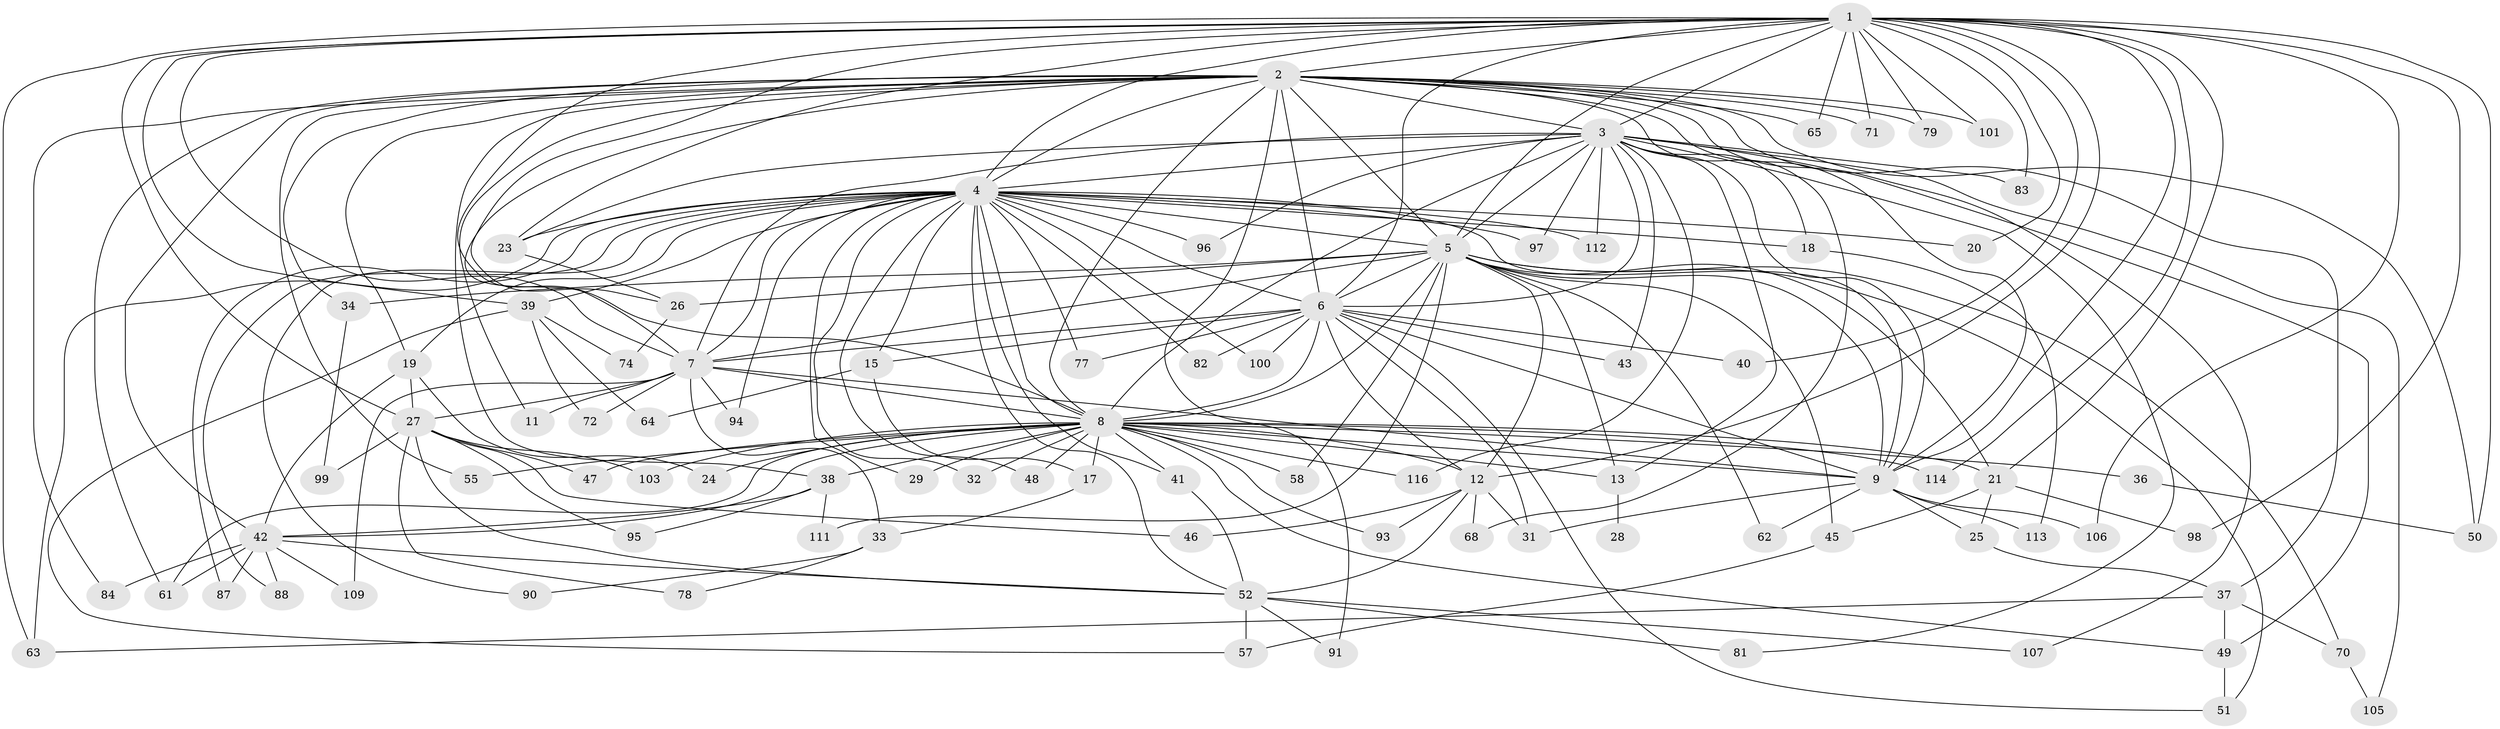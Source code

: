 // Generated by graph-tools (version 1.1) at 2025/23/03/03/25 07:23:42]
// undirected, 88 vertices, 211 edges
graph export_dot {
graph [start="1"]
  node [color=gray90,style=filled];
  1 [super="+56"];
  2 [super="+59"];
  3 [super="+75"];
  4 [super="+54"];
  5 [super="+16"];
  6 [super="+22"];
  7 [super="+44"];
  8 [super="+10"];
  9 [super="+104"];
  11;
  12 [super="+80"];
  13 [super="+14"];
  15;
  17;
  18;
  19;
  20;
  21 [super="+110"];
  23 [super="+92"];
  24;
  25;
  26 [super="+69"];
  27 [super="+30"];
  28;
  29;
  31 [super="+60"];
  32;
  33;
  34 [super="+35"];
  36;
  37 [super="+86"];
  38 [super="+66"];
  39;
  40;
  41 [super="+89"];
  42 [super="+108"];
  43;
  45;
  46;
  47;
  48;
  49;
  50 [super="+73"];
  51 [super="+115"];
  52 [super="+53"];
  55;
  57 [super="+76"];
  58;
  61 [super="+67"];
  62;
  63 [super="+102"];
  64;
  65 [super="+85"];
  68;
  70;
  71;
  72;
  74;
  77;
  78;
  79;
  81;
  82;
  83;
  84;
  87;
  88;
  90;
  91;
  93;
  94;
  95;
  96;
  97;
  98;
  99;
  100;
  101;
  103;
  105;
  106;
  107;
  109;
  111;
  112;
  113;
  114;
  116;
  1 -- 2;
  1 -- 3;
  1 -- 4;
  1 -- 5;
  1 -- 6;
  1 -- 7;
  1 -- 8 [weight=2];
  1 -- 9;
  1 -- 12;
  1 -- 20;
  1 -- 39;
  1 -- 40;
  1 -- 50 [weight=2];
  1 -- 63;
  1 -- 65;
  1 -- 71;
  1 -- 79;
  1 -- 83;
  1 -- 98;
  1 -- 101;
  1 -- 106;
  1 -- 114;
  1 -- 27;
  1 -- 21;
  1 -- 26;
  1 -- 23;
  2 -- 3 [weight=2];
  2 -- 4;
  2 -- 5;
  2 -- 6 [weight=2];
  2 -- 7;
  2 -- 8 [weight=2];
  2 -- 9;
  2 -- 11;
  2 -- 19;
  2 -- 34;
  2 -- 37;
  2 -- 38;
  2 -- 42;
  2 -- 50;
  2 -- 55;
  2 -- 61;
  2 -- 65 [weight=2];
  2 -- 68;
  2 -- 71;
  2 -- 79;
  2 -- 84;
  2 -- 91;
  2 -- 101;
  2 -- 107;
  3 -- 4;
  3 -- 5;
  3 -- 6;
  3 -- 7;
  3 -- 8 [weight=2];
  3 -- 9;
  3 -- 18;
  3 -- 23;
  3 -- 43;
  3 -- 49;
  3 -- 81;
  3 -- 83;
  3 -- 96;
  3 -- 97;
  3 -- 105;
  3 -- 112;
  3 -- 116;
  3 -- 13;
  4 -- 5;
  4 -- 6;
  4 -- 7;
  4 -- 8 [weight=2];
  4 -- 9;
  4 -- 15;
  4 -- 18;
  4 -- 19;
  4 -- 20;
  4 -- 23;
  4 -- 29;
  4 -- 32;
  4 -- 39;
  4 -- 41;
  4 -- 48;
  4 -- 63;
  4 -- 77;
  4 -- 82;
  4 -- 87;
  4 -- 88;
  4 -- 90;
  4 -- 94;
  4 -- 96;
  4 -- 97;
  4 -- 112;
  4 -- 100;
  4 -- 52;
  5 -- 6;
  5 -- 7;
  5 -- 8 [weight=2];
  5 -- 9 [weight=2];
  5 -- 13;
  5 -- 21;
  5 -- 26;
  5 -- 34 [weight=2];
  5 -- 45;
  5 -- 51;
  5 -- 58;
  5 -- 62;
  5 -- 111;
  5 -- 12;
  5 -- 70;
  6 -- 7;
  6 -- 8 [weight=2];
  6 -- 9;
  6 -- 12 [weight=2];
  6 -- 15;
  6 -- 31;
  6 -- 40;
  6 -- 43;
  6 -- 77;
  6 -- 82;
  6 -- 100;
  6 -- 51;
  7 -- 8 [weight=2];
  7 -- 9;
  7 -- 11;
  7 -- 27 [weight=2];
  7 -- 33;
  7 -- 72;
  7 -- 94;
  7 -- 109;
  8 -- 9 [weight=2];
  8 -- 13;
  8 -- 17;
  8 -- 21;
  8 -- 24;
  8 -- 29;
  8 -- 32;
  8 -- 36 [weight=2];
  8 -- 38;
  8 -- 41;
  8 -- 42;
  8 -- 47;
  8 -- 48;
  8 -- 49;
  8 -- 55;
  8 -- 61;
  8 -- 93;
  8 -- 116;
  8 -- 103;
  8 -- 114;
  8 -- 58;
  8 -- 12;
  9 -- 25;
  9 -- 31;
  9 -- 62;
  9 -- 106;
  9 -- 113;
  12 -- 46;
  12 -- 68;
  12 -- 93;
  12 -- 52;
  12 -- 31;
  13 -- 28 [weight=2];
  15 -- 17;
  15 -- 64;
  17 -- 33;
  18 -- 113;
  19 -- 24;
  19 -- 27;
  19 -- 42;
  21 -- 25;
  21 -- 45;
  21 -- 98;
  23 -- 26;
  25 -- 37;
  26 -- 74;
  27 -- 46;
  27 -- 52;
  27 -- 95;
  27 -- 99;
  27 -- 103;
  27 -- 78;
  27 -- 47;
  33 -- 78;
  33 -- 90;
  34 -- 99;
  36 -- 50;
  37 -- 70;
  37 -- 49;
  37 -- 63;
  38 -- 95;
  38 -- 111;
  38 -- 42;
  39 -- 57;
  39 -- 64;
  39 -- 72;
  39 -- 74;
  41 -- 52;
  42 -- 52;
  42 -- 84;
  42 -- 87;
  42 -- 88;
  42 -- 109;
  42 -- 61;
  45 -- 57;
  49 -- 51;
  52 -- 81;
  52 -- 91;
  52 -- 107;
  52 -- 57;
  70 -- 105;
}
